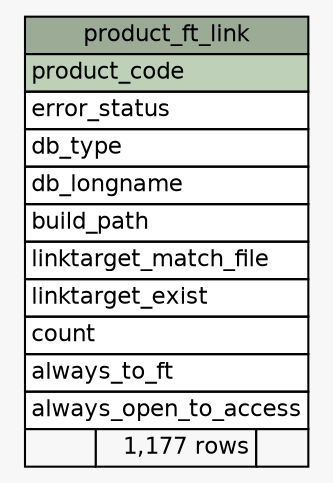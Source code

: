 // dot 2.2.1 on Windows 10 10.0
// SchemaSpy rev 590
digraph "product_ft_link" {
  graph [
    rankdir="RL"
    bgcolor="#f7f7f7"
    nodesep="0.18"
    ranksep="0.46"
    fontname="Helvetica"
    fontsize="11"
  ];
  node [
    fontname="Helvetica"
    fontsize="11"
    shape="plaintext"
  ];
  edge [
    arrowsize="0.8"
  ];
  "product_ft_link" [
    label=<
    <TABLE BORDER="0" CELLBORDER="1" CELLSPACING="0" BGCOLOR="#ffffff">
      <TR><TD COLSPAN="3" BGCOLOR="#9bab96" ALIGN="CENTER">product_ft_link</TD></TR>
      <TR><TD PORT="product_code" COLSPAN="3" BGCOLOR="#bed1b8" ALIGN="LEFT">product_code</TD></TR>
      <TR><TD PORT="error_status" COLSPAN="3" ALIGN="LEFT">error_status</TD></TR>
      <TR><TD PORT="db_type" COLSPAN="3" ALIGN="LEFT">db_type</TD></TR>
      <TR><TD PORT="db_longname" COLSPAN="3" ALIGN="LEFT">db_longname</TD></TR>
      <TR><TD PORT="build_path" COLSPAN="3" ALIGN="LEFT">build_path</TD></TR>
      <TR><TD PORT="linktarget_match_file" COLSPAN="3" ALIGN="LEFT">linktarget_match_file</TD></TR>
      <TR><TD PORT="linktarget_exist" COLSPAN="3" ALIGN="LEFT">linktarget_exist</TD></TR>
      <TR><TD PORT="count" COLSPAN="3" ALIGN="LEFT">count</TD></TR>
      <TR><TD PORT="always_to_ft" COLSPAN="3" ALIGN="LEFT">always_to_ft</TD></TR>
      <TR><TD PORT="always_open_to_access" COLSPAN="3" ALIGN="LEFT">always_open_to_access</TD></TR>
      <TR><TD ALIGN="LEFT" BGCOLOR="#f7f7f7">  </TD><TD ALIGN="RIGHT" BGCOLOR="#f7f7f7">1,177 rows</TD><TD ALIGN="RIGHT" BGCOLOR="#f7f7f7">  </TD></TR>
    </TABLE>>
    URL="tables/product_ft_link.html"
    tooltip="product_ft_link"
  ];
}
